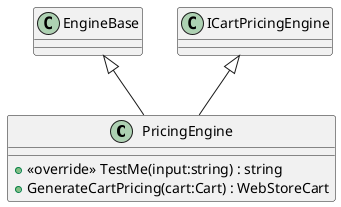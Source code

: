 @startuml
class PricingEngine {
    + <<override>> TestMe(input:string) : string
    + GenerateCartPricing(cart:Cart) : WebStoreCart
}
EngineBase <|-- PricingEngine
ICartPricingEngine <|-- PricingEngine
@enduml
